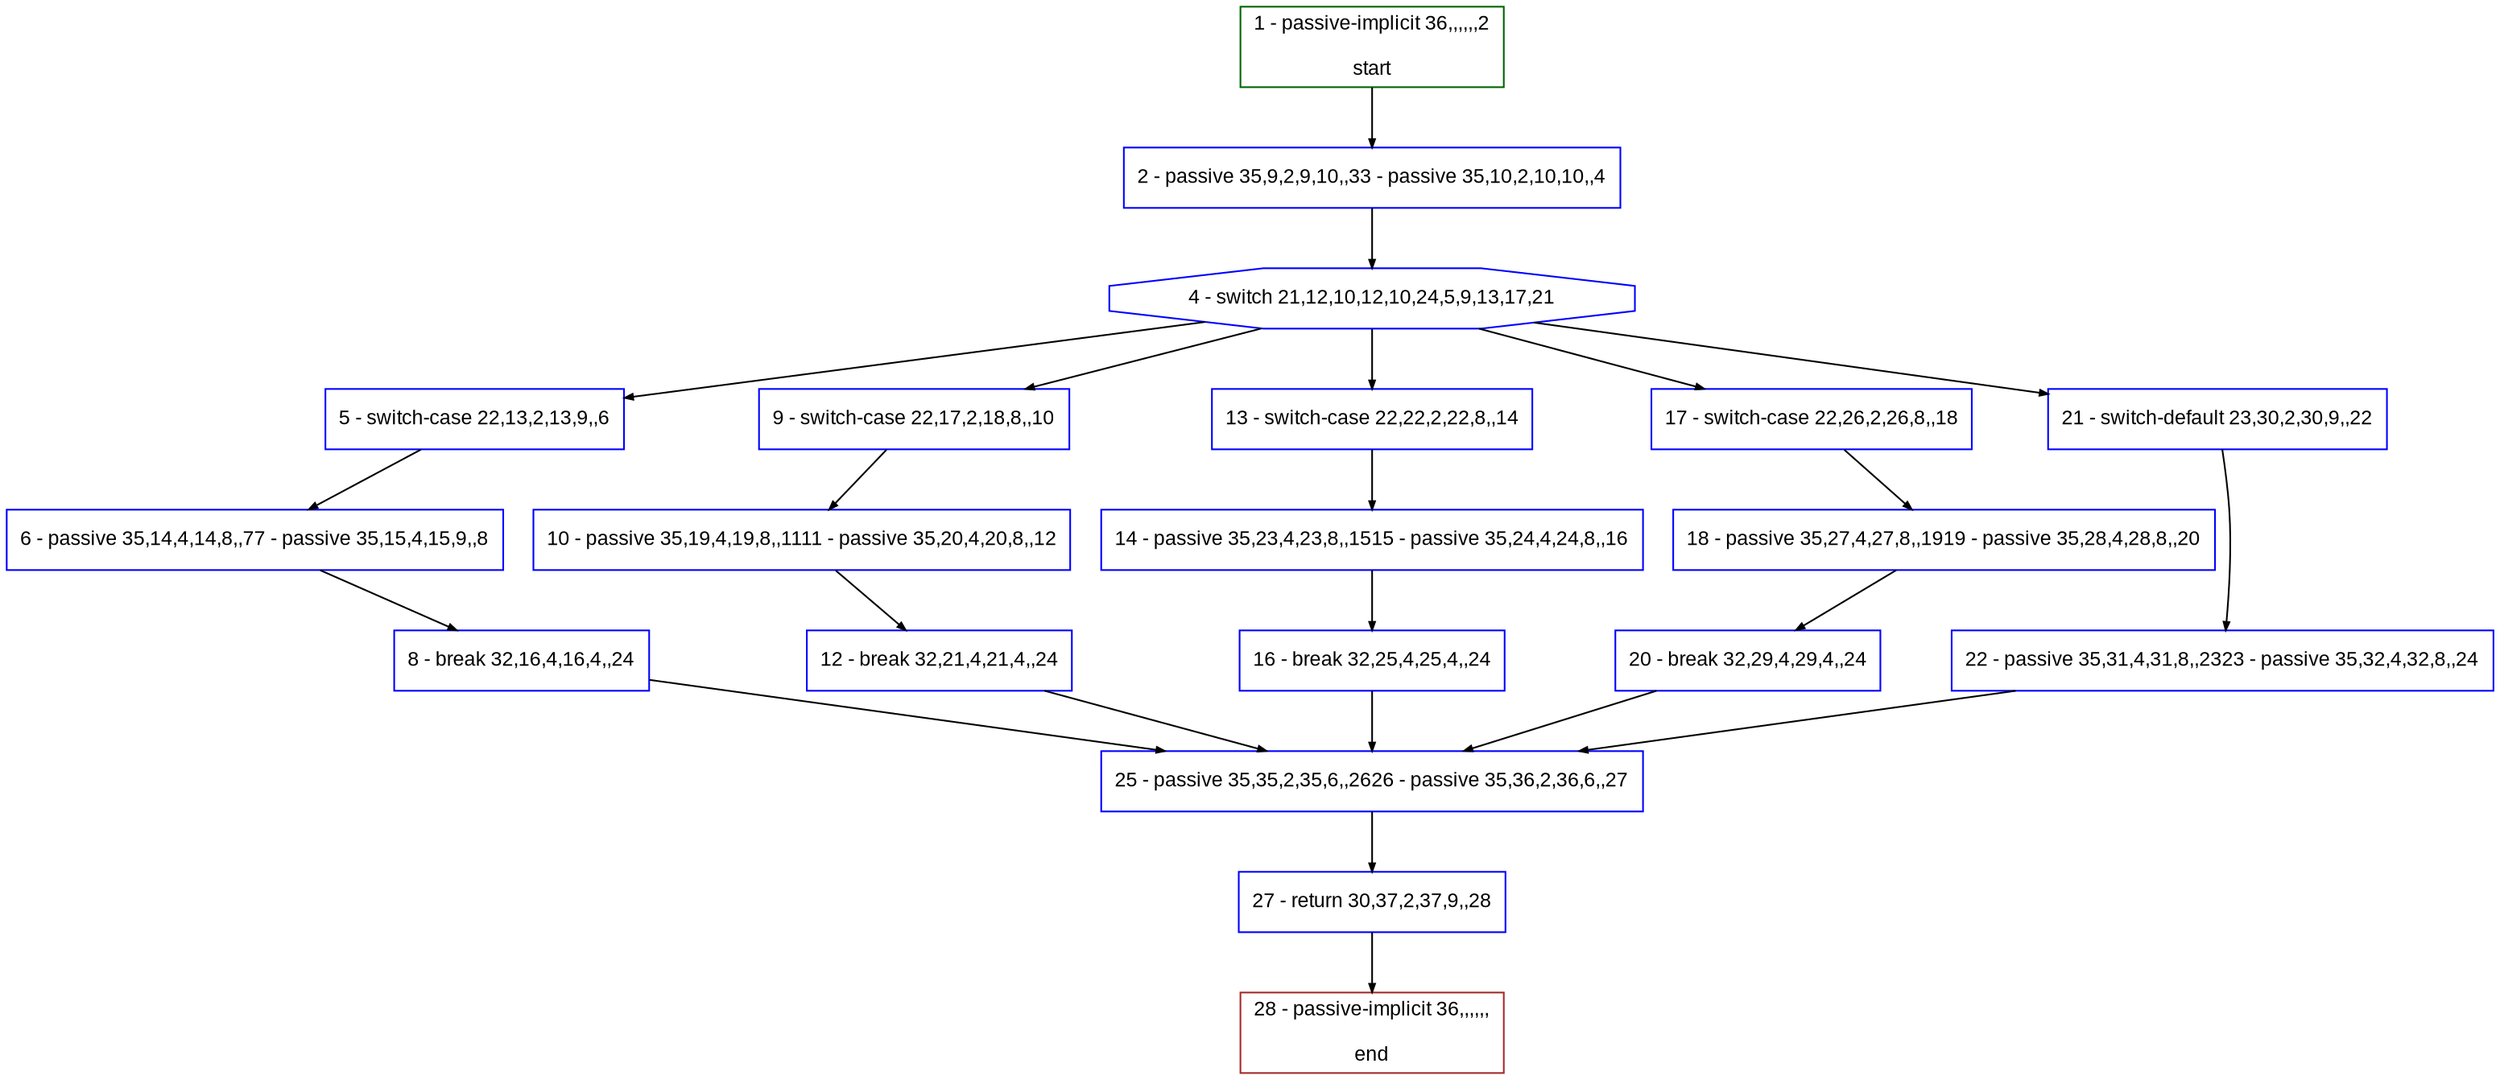 digraph "" {
  graph [bgcolor="white", fillcolor="#FFFFCC", pack="true", packmode="clust", fontname="Arial", label="", fontsize="12", compound="true", style="rounded,filled"];
  node [node_initialized="no", fillcolor="white", fontname="Arial", label="", color="grey", fontsize="12", fixedsize="false", compound="true", shape="rectangle", style="filled"];
  edge [arrowtail="none", lhead="", fontcolor="black", fontname="Arial", label="", color="black", fontsize="12", arrowhead="normal", arrowsize="0.5", compound="true", ltail="", dir="forward"];
  __N1 [fillcolor="#ffffff", label="2 - passive 35,9,2,9,10,,33 - passive 35,10,2,10,10,,4", color="#0000ff", shape="box", style="filled"];
  __N2 [fillcolor="#ffffff", label="1 - passive-implicit 36,,,,,,2\n\nstart", color="#006400", shape="box", style="filled"];
  __N3 [fillcolor="#ffffff", label="4 - switch 21,12,10,12,10,24,5,9,13,17,21", color="#0000ff", shape="octagon", style="filled"];
  __N4 [fillcolor="#ffffff", label="5 - switch-case 22,13,2,13,9,,6", color="#0000ff", shape="box", style="filled"];
  __N5 [fillcolor="#ffffff", label="9 - switch-case 22,17,2,18,8,,10", color="#0000ff", shape="box", style="filled"];
  __N6 [fillcolor="#ffffff", label="13 - switch-case 22,22,2,22,8,,14", color="#0000ff", shape="box", style="filled"];
  __N7 [fillcolor="#ffffff", label="17 - switch-case 22,26,2,26,8,,18", color="#0000ff", shape="box", style="filled"];
  __N8 [fillcolor="#ffffff", label="21 - switch-default 23,30,2,30,9,,22", color="#0000ff", shape="box", style="filled"];
  __N9 [fillcolor="#ffffff", label="6 - passive 35,14,4,14,8,,77 - passive 35,15,4,15,9,,8", color="#0000ff", shape="box", style="filled"];
  __N10 [fillcolor="#ffffff", label="8 - break 32,16,4,16,4,,24", color="#0000ff", shape="box", style="filled"];
  __N11 [fillcolor="#ffffff", label="25 - passive 35,35,2,35,6,,2626 - passive 35,36,2,36,6,,27", color="#0000ff", shape="box", style="filled"];
  __N12 [fillcolor="#ffffff", label="10 - passive 35,19,4,19,8,,1111 - passive 35,20,4,20,8,,12", color="#0000ff", shape="box", style="filled"];
  __N13 [fillcolor="#ffffff", label="12 - break 32,21,4,21,4,,24", color="#0000ff", shape="box", style="filled"];
  __N14 [fillcolor="#ffffff", label="14 - passive 35,23,4,23,8,,1515 - passive 35,24,4,24,8,,16", color="#0000ff", shape="box", style="filled"];
  __N15 [fillcolor="#ffffff", label="16 - break 32,25,4,25,4,,24", color="#0000ff", shape="box", style="filled"];
  __N16 [fillcolor="#ffffff", label="18 - passive 35,27,4,27,8,,1919 - passive 35,28,4,28,8,,20", color="#0000ff", shape="box", style="filled"];
  __N17 [fillcolor="#ffffff", label="20 - break 32,29,4,29,4,,24", color="#0000ff", shape="box", style="filled"];
  __N18 [fillcolor="#ffffff", label="22 - passive 35,31,4,31,8,,2323 - passive 35,32,4,32,8,,24", color="#0000ff", shape="box", style="filled"];
  __N19 [fillcolor="#ffffff", label="27 - return 30,37,2,37,9,,28", color="#0000ff", shape="box", style="filled"];
  __N20 [fillcolor="#ffffff", label="28 - passive-implicit 36,,,,,,\n\nend", color="#a52a2a", shape="box", style="filled"];
  __N2 -> __N1 [arrowtail="none", color="#000000", label="", arrowhead="normal", dir="forward"];
  __N1 -> __N3 [arrowtail="none", color="#000000", label="", arrowhead="normal", dir="forward"];
  __N3 -> __N4 [arrowtail="none", color="#000000", label="", arrowhead="normal", dir="forward"];
  __N3 -> __N5 [arrowtail="none", color="#000000", label="", arrowhead="normal", dir="forward"];
  __N3 -> __N6 [arrowtail="none", color="#000000", label="", arrowhead="normal", dir="forward"];
  __N3 -> __N7 [arrowtail="none", color="#000000", label="", arrowhead="normal", dir="forward"];
  __N3 -> __N8 [arrowtail="none", color="#000000", label="", arrowhead="normal", dir="forward"];
  __N4 -> __N9 [arrowtail="none", color="#000000", label="", arrowhead="normal", dir="forward"];
  __N9 -> __N10 [arrowtail="none", color="#000000", label="", arrowhead="normal", dir="forward"];
  __N10 -> __N11 [arrowtail="none", color="#000000", label="", arrowhead="normal", dir="forward"];
  __N5 -> __N12 [arrowtail="none", color="#000000", label="", arrowhead="normal", dir="forward"];
  __N12 -> __N13 [arrowtail="none", color="#000000", label="", arrowhead="normal", dir="forward"];
  __N13 -> __N11 [arrowtail="none", color="#000000", label="", arrowhead="normal", dir="forward"];
  __N6 -> __N14 [arrowtail="none", color="#000000", label="", arrowhead="normal", dir="forward"];
  __N14 -> __N15 [arrowtail="none", color="#000000", label="", arrowhead="normal", dir="forward"];
  __N15 -> __N11 [arrowtail="none", color="#000000", label="", arrowhead="normal", dir="forward"];
  __N7 -> __N16 [arrowtail="none", color="#000000", label="", arrowhead="normal", dir="forward"];
  __N16 -> __N17 [arrowtail="none", color="#000000", label="", arrowhead="normal", dir="forward"];
  __N17 -> __N11 [arrowtail="none", color="#000000", label="", arrowhead="normal", dir="forward"];
  __N8 -> __N18 [arrowtail="none", color="#000000", label="", arrowhead="normal", dir="forward"];
  __N18 -> __N11 [arrowtail="none", color="#000000", label="", arrowhead="normal", dir="forward"];
  __N11 -> __N19 [arrowtail="none", color="#000000", label="", arrowhead="normal", dir="forward"];
  __N19 -> __N20 [arrowtail="none", color="#000000", label="", arrowhead="normal", dir="forward"];
}
